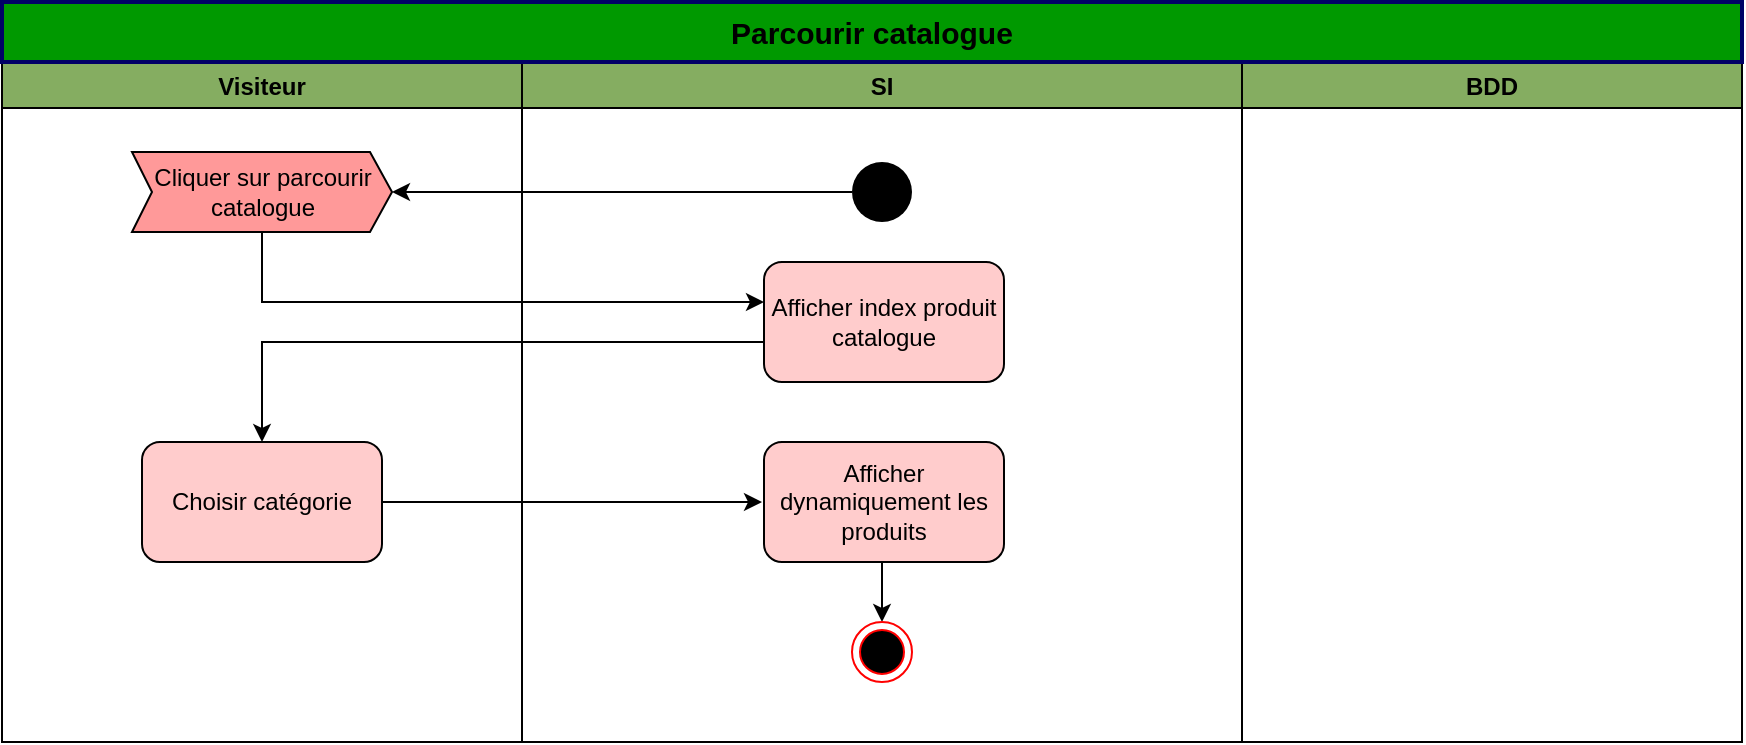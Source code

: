 <mxfile version="13.9.9" type="device"><diagram id="OthdHgJnfS-EeOqq89dI" name="Page-1"><mxGraphModel dx="2249" dy="822" grid="1" gridSize="10" guides="1" tooltips="1" connect="1" arrows="1" fold="1" page="1" pageScale="1" pageWidth="827" pageHeight="1169" math="0" shadow="0"><root><mxCell id="0"/><mxCell id="1" parent="0"/><mxCell id="NrSnQupqM3by3w9Et99v-1" value="Visiteur" style="swimlane;fillColor=#85AD61;" parent="1" vertex="1"><mxGeometry x="-790" y="60" width="260" height="340" as="geometry"/></mxCell><mxCell id="NrSnQupqM3by3w9Et99v-5" value="Cliquer sur parcourir &lt;br&gt;catalogue" style="html=1;shadow=0;dashed=0;align=center;verticalAlign=middle;shape=mxgraph.arrows2.arrow;dy=0;dx=11;notch=10;fillColor=#FF9999;" parent="NrSnQupqM3by3w9Et99v-1" vertex="1"><mxGeometry x="65" y="45" width="130" height="40" as="geometry"/></mxCell><mxCell id="NrSnQupqM3by3w9Et99v-7" value="Choisir catégorie" style="rounded=1;whiteSpace=wrap;html=1;fillColor=#FFCCCC;" parent="NrSnQupqM3by3w9Et99v-1" vertex="1"><mxGeometry x="70" y="190" width="120" height="60" as="geometry"/></mxCell><mxCell id="NrSnQupqM3by3w9Et99v-2" value="SI" style="swimlane;strokeColor=#000000;fillColor=#85AD61;" parent="1" vertex="1"><mxGeometry x="-530" y="60" width="360" height="340" as="geometry"/></mxCell><mxCell id="NrSnQupqM3by3w9Et99v-4" value="" style="ellipse;fillColor=#000000;strokeColor=none;" parent="NrSnQupqM3by3w9Et99v-2" vertex="1"><mxGeometry x="165" y="50" width="30" height="30" as="geometry"/></mxCell><mxCell id="NrSnQupqM3by3w9Et99v-6" value="Afficher index produit catalogue" style="rounded=1;whiteSpace=wrap;html=1;fillColor=#FFCCCC;" parent="NrSnQupqM3by3w9Et99v-2" vertex="1"><mxGeometry x="121" y="100" width="120" height="60" as="geometry"/></mxCell><mxCell id="NrSnQupqM3by3w9Et99v-70" style="edgeStyle=orthogonalEdgeStyle;rounded=0;orthogonalLoop=1;jettySize=auto;html=1;exitX=0.5;exitY=1;exitDx=0;exitDy=0;entryX=0.5;entryY=0;entryDx=0;entryDy=0;" parent="NrSnQupqM3by3w9Et99v-2" source="NrSnQupqM3by3w9Et99v-8" target="NrSnQupqM3by3w9Et99v-69" edge="1"><mxGeometry relative="1" as="geometry"/></mxCell><mxCell id="NrSnQupqM3by3w9Et99v-8" value="Afficher dynamiquement les produits" style="rounded=1;whiteSpace=wrap;html=1;fillColor=#FFCCCC;" parent="NrSnQupqM3by3w9Et99v-2" vertex="1"><mxGeometry x="121" y="190" width="120" height="60" as="geometry"/></mxCell><mxCell id="NrSnQupqM3by3w9Et99v-69" value="" style="ellipse;html=1;shape=endState;fillColor=#000000;strokeColor=#ff0000;" parent="NrSnQupqM3by3w9Et99v-2" vertex="1"><mxGeometry x="165" y="280" width="30" height="30" as="geometry"/></mxCell><mxCell id="NrSnQupqM3by3w9Et99v-3" value="BDD" style="swimlane;fillColor=#85AD61;" parent="1" vertex="1"><mxGeometry x="-170" y="60" width="250" height="340" as="geometry"/></mxCell><mxCell id="NrSnQupqM3by3w9Et99v-17" style="edgeStyle=orthogonalEdgeStyle;rounded=0;orthogonalLoop=1;jettySize=auto;html=1;exitX=0;exitY=0.5;exitDx=0;exitDy=0;entryX=1;entryY=0.5;entryDx=0;entryDy=0;entryPerimeter=0;" parent="1" source="NrSnQupqM3by3w9Et99v-4" target="NrSnQupqM3by3w9Et99v-5" edge="1"><mxGeometry relative="1" as="geometry"/></mxCell><mxCell id="NrSnQupqM3by3w9Et99v-23" style="edgeStyle=orthogonalEdgeStyle;rounded=0;orthogonalLoop=1;jettySize=auto;html=1;exitX=0;exitY=0;exitDx=119;exitDy=40;exitPerimeter=0;" parent="1" source="NrSnQupqM3by3w9Et99v-5" edge="1"><mxGeometry relative="1" as="geometry"><mxPoint x="-409" y="180" as="targetPoint"/><Array as="points"><mxPoint x="-660" y="145"/><mxPoint x="-660" y="180"/></Array></mxGeometry></mxCell><mxCell id="NrSnQupqM3by3w9Et99v-24" style="edgeStyle=orthogonalEdgeStyle;rounded=0;orthogonalLoop=1;jettySize=auto;html=1;exitX=0;exitY=0.75;exitDx=0;exitDy=0;" parent="1" source="NrSnQupqM3by3w9Et99v-6" target="NrSnQupqM3by3w9Et99v-7" edge="1"><mxGeometry relative="1" as="geometry"><Array as="points"><mxPoint x="-409" y="200"/><mxPoint x="-660" y="200"/></Array></mxGeometry></mxCell><mxCell id="NrSnQupqM3by3w9Et99v-44" style="edgeStyle=orthogonalEdgeStyle;rounded=0;orthogonalLoop=1;jettySize=auto;html=1;exitX=1;exitY=0.5;exitDx=0;exitDy=0;" parent="1" source="NrSnQupqM3by3w9Et99v-7" edge="1"><mxGeometry relative="1" as="geometry"><mxPoint x="-410" y="280" as="targetPoint"/></mxGeometry></mxCell><mxCell id="NrSnQupqM3by3w9Et99v-51" value="&lt;font style=&quot;font-size: 15px&quot;&gt;&lt;b&gt;Parcourir catalogue&lt;/b&gt;&lt;/font&gt;" style="rounded=0;whiteSpace=wrap;html=1;fillColor=#009900;strokeWidth=2;strokeColor=#000066;" parent="1" vertex="1"><mxGeometry x="-790" y="30" width="870" height="30" as="geometry"/></mxCell></root></mxGraphModel></diagram></mxfile>